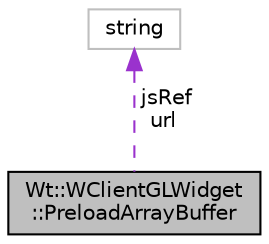 digraph "Wt::WClientGLWidget::PreloadArrayBuffer"
{
 // LATEX_PDF_SIZE
  edge [fontname="Helvetica",fontsize="10",labelfontname="Helvetica",labelfontsize="10"];
  node [fontname="Helvetica",fontsize="10",shape=record];
  Node1 [label="Wt::WClientGLWidget\l::PreloadArrayBuffer",height=0.2,width=0.4,color="black", fillcolor="grey75", style="filled", fontcolor="black",tooltip=" "];
  Node2 -> Node1 [dir="back",color="darkorchid3",fontsize="10",style="dashed",label=" jsRef\nurl" ];
  Node2 [label="string",height=0.2,width=0.4,color="grey75", fillcolor="white", style="filled",tooltip=" "];
}
